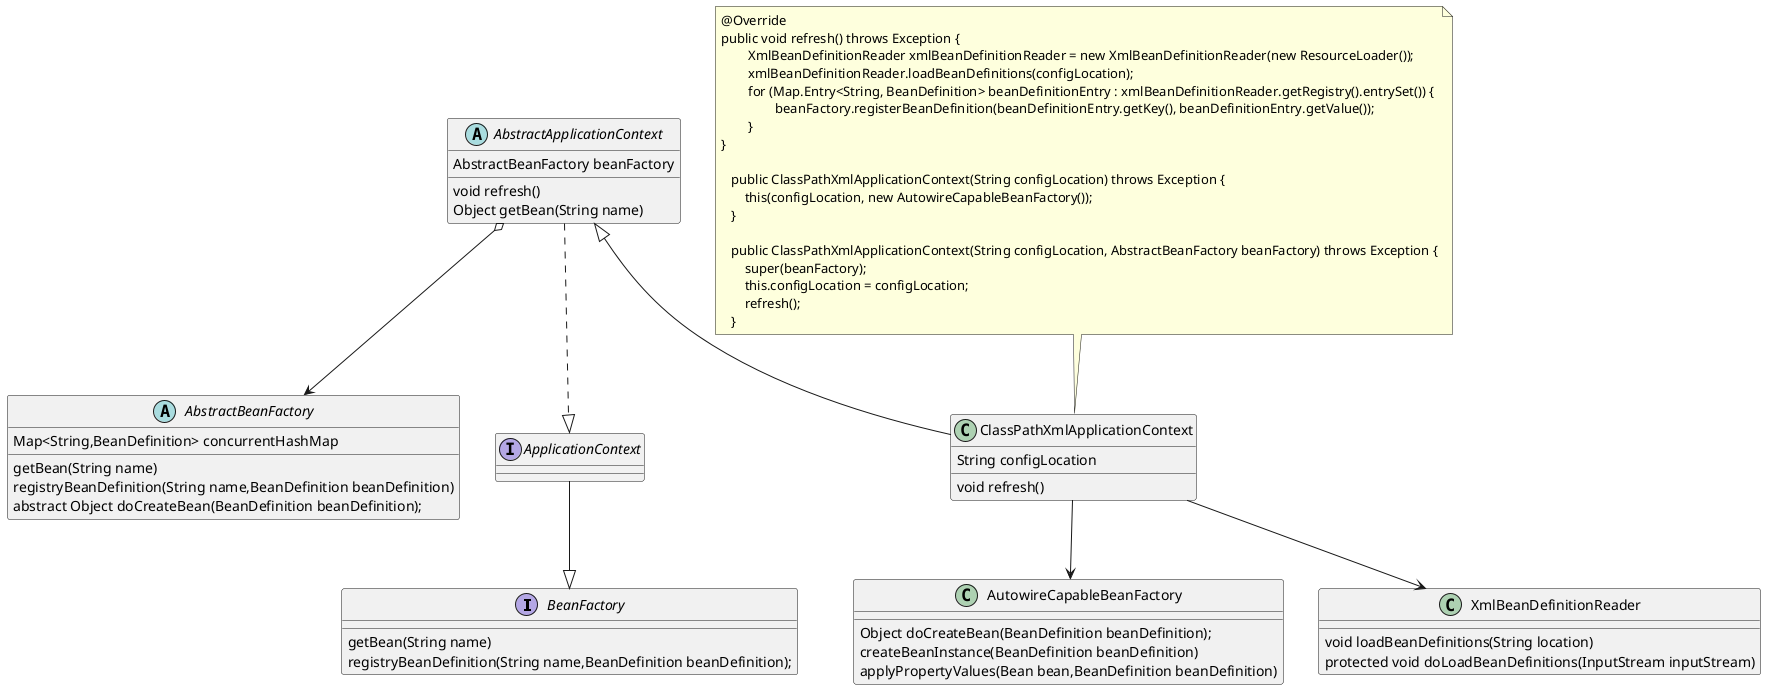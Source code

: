 @startuml

interface BeanFactory {
getBean(String name)
registryBeanDefinition(String name,BeanDefinition beanDefinition);
}

abstract class AbstractBeanFactory{
Map<String,BeanDefinition> concurrentHashMap
getBean(String name)
registryBeanDefinition(String name,BeanDefinition beanDefinition)
abstract Object doCreateBean(BeanDefinition beanDefinition);

}



class AutowireCapableBeanFactory{
Object doCreateBean(BeanDefinition beanDefinition);
createBeanInstance(BeanDefinition beanDefinition)
applyPropertyValues(Bean bean,BeanDefinition beanDefinition)
}

class XmlBeanDefinitionReader{
void loadBeanDefinitions(String location)
protected void doLoadBeanDefinitions(InputStream inputStream)
}
'-----------------------------------------------------------------------

interface ApplicationContext{

}
ApplicationContext --|> BeanFactory

'-----------------------------------------------------------------------

abstract AbstractApplicationContext{
AbstractBeanFactory beanFactory
void refresh()
Object getBean(String name)

}
AbstractApplicationContext ..|> ApplicationContext
AbstractApplicationContext o--> AbstractBeanFactory

'-----------------------------------------------------------------------
class ClassPathXmlApplicationContext{
String configLocation
void refresh()
}


AbstractApplicationContext <|-- ClassPathXmlApplicationContext

note top
	@Override
	public void refresh() throws Exception {
		XmlBeanDefinitionReader xmlBeanDefinitionReader = new XmlBeanDefinitionReader(new ResourceLoader());
		xmlBeanDefinitionReader.loadBeanDefinitions(configLocation);
		for (Map.Entry<String, BeanDefinition> beanDefinitionEntry : xmlBeanDefinitionReader.getRegistry().entrySet()) {
			beanFactory.registerBeanDefinition(beanDefinitionEntry.getKey(), beanDefinitionEntry.getValue());
		}
	}

    public ClassPathXmlApplicationContext(String configLocation) throws Exception {
        this(configLocation, new AutowireCapableBeanFactory());
    }

    public ClassPathXmlApplicationContext(String configLocation, AbstractBeanFactory beanFactory) throws Exception {
        super(beanFactory);
        this.configLocation = configLocation;
        refresh();
    }
end note

ClassPathXmlApplicationContext -->XmlBeanDefinitionReader
ClassPathXmlApplicationContext -->AutowireCapableBeanFactory

'-----------------------------------------------------------------------
/'
注释
'/
@enduml